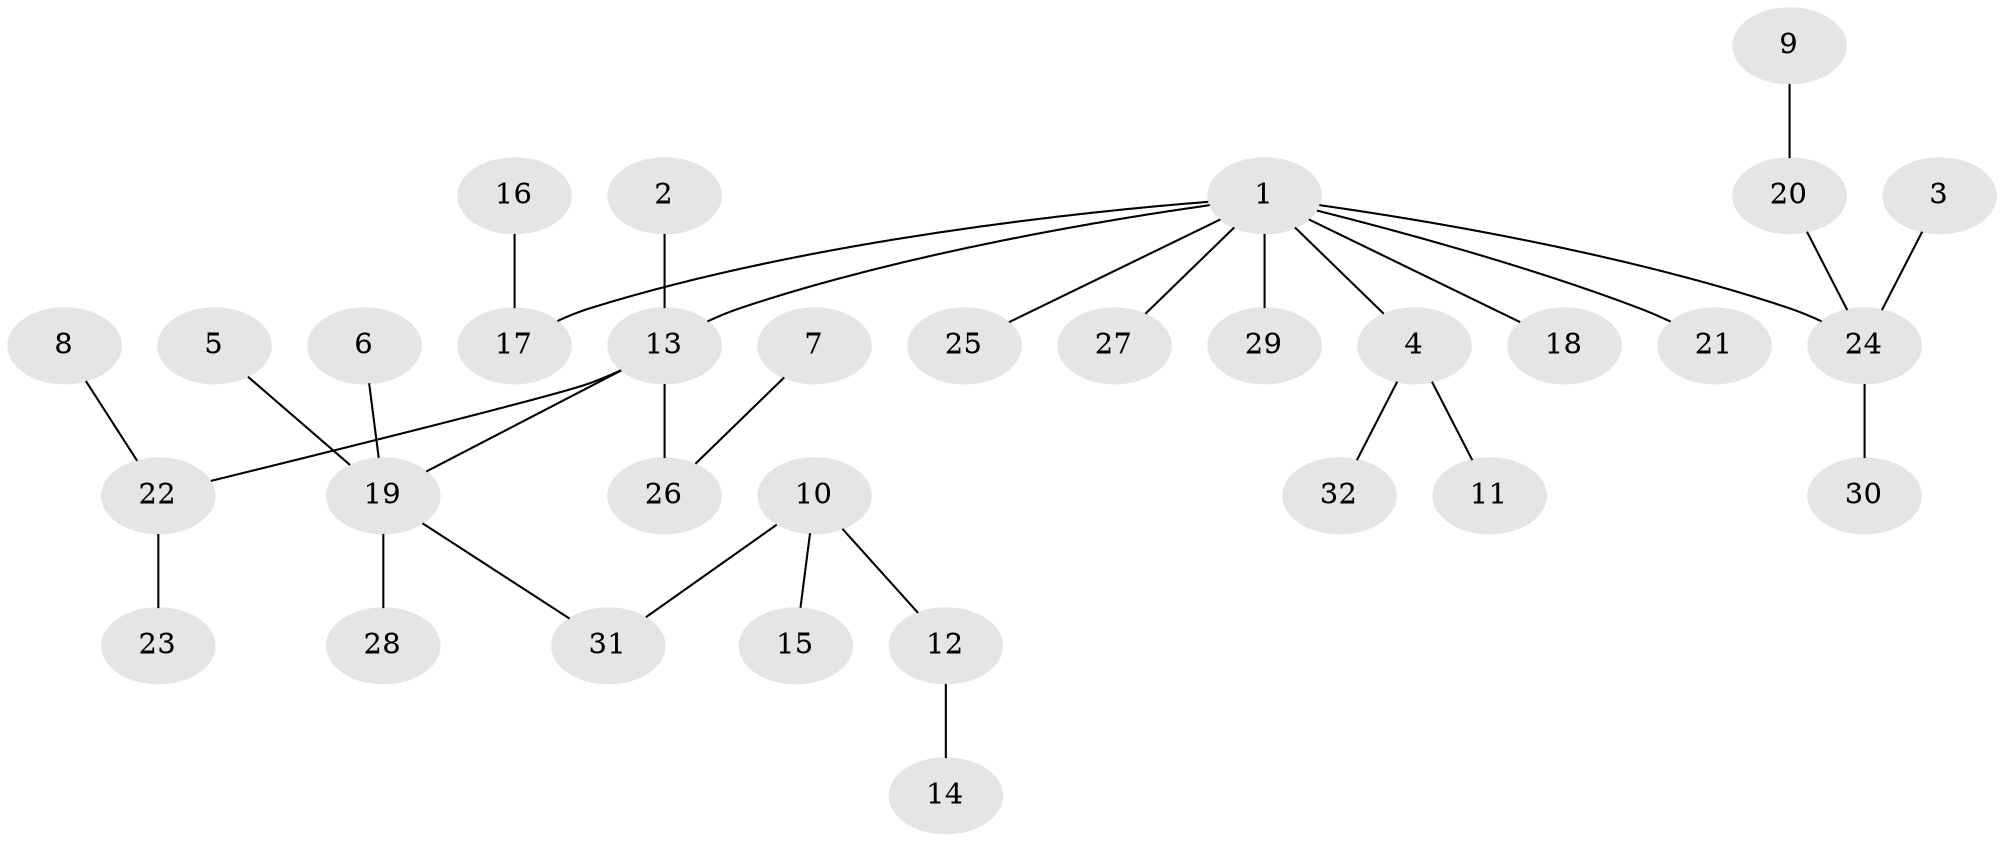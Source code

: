 // original degree distribution, {5: 0.031746031746031744, 6: 0.031746031746031744, 2: 0.23809523809523808, 4: 0.09523809523809523, 1: 0.5238095238095238, 3: 0.07936507936507936}
// Generated by graph-tools (version 1.1) at 2025/26/03/09/25 03:26:27]
// undirected, 32 vertices, 31 edges
graph export_dot {
graph [start="1"]
  node [color=gray90,style=filled];
  1;
  2;
  3;
  4;
  5;
  6;
  7;
  8;
  9;
  10;
  11;
  12;
  13;
  14;
  15;
  16;
  17;
  18;
  19;
  20;
  21;
  22;
  23;
  24;
  25;
  26;
  27;
  28;
  29;
  30;
  31;
  32;
  1 -- 4 [weight=1.0];
  1 -- 13 [weight=1.0];
  1 -- 17 [weight=1.0];
  1 -- 18 [weight=1.0];
  1 -- 21 [weight=1.0];
  1 -- 24 [weight=1.0];
  1 -- 25 [weight=1.0];
  1 -- 27 [weight=1.0];
  1 -- 29 [weight=1.0];
  2 -- 13 [weight=1.0];
  3 -- 24 [weight=1.0];
  4 -- 11 [weight=1.0];
  4 -- 32 [weight=1.0];
  5 -- 19 [weight=1.0];
  6 -- 19 [weight=1.0];
  7 -- 26 [weight=1.0];
  8 -- 22 [weight=1.0];
  9 -- 20 [weight=1.0];
  10 -- 12 [weight=1.0];
  10 -- 15 [weight=1.0];
  10 -- 31 [weight=1.0];
  12 -- 14 [weight=1.0];
  13 -- 19 [weight=1.0];
  13 -- 22 [weight=1.0];
  13 -- 26 [weight=1.0];
  16 -- 17 [weight=1.0];
  19 -- 28 [weight=1.0];
  19 -- 31 [weight=1.0];
  20 -- 24 [weight=1.0];
  22 -- 23 [weight=1.0];
  24 -- 30 [weight=1.0];
}
